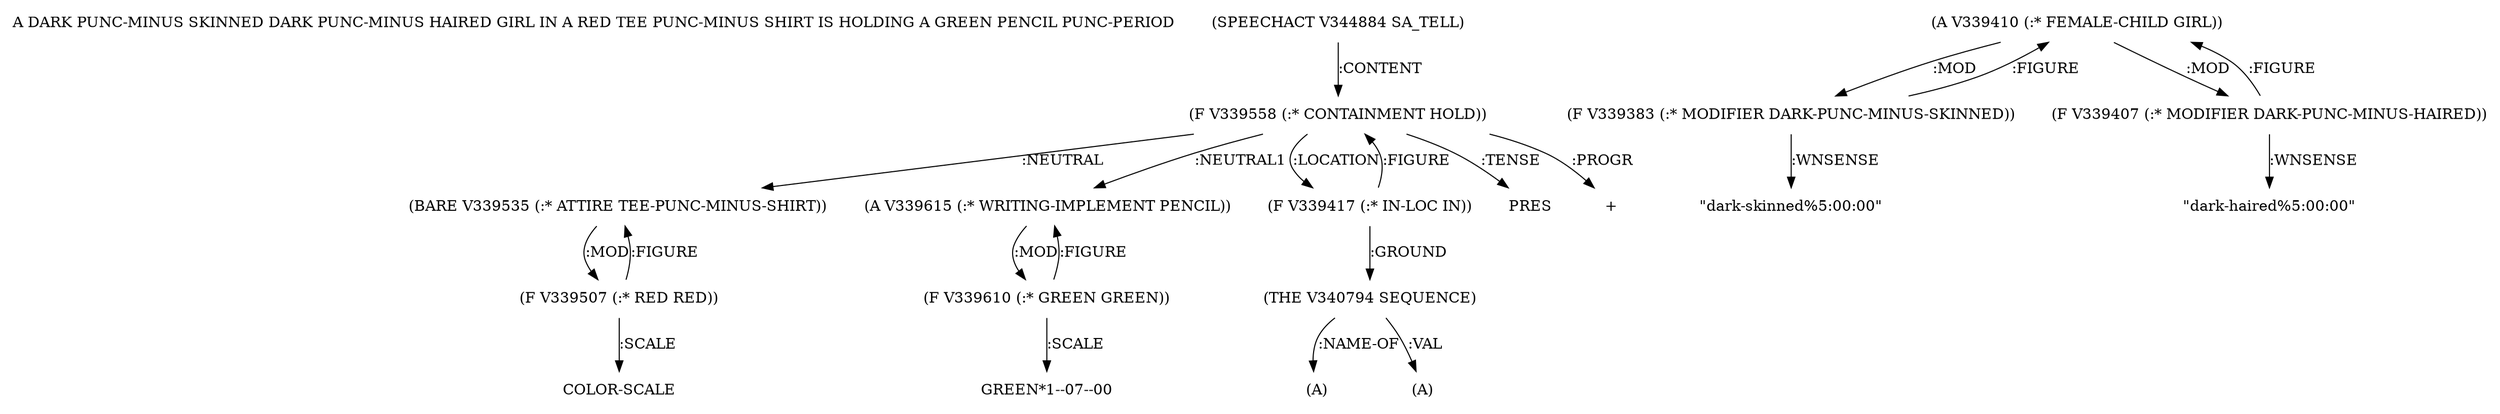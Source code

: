 digraph Terms {
  node [shape=none]
  "A DARK PUNC-MINUS SKINNED DARK PUNC-MINUS HAIRED GIRL IN A RED TEE PUNC-MINUS SHIRT IS HOLDING A GREEN PENCIL PUNC-PERIOD"
  "V344884" [label="(SPEECHACT V344884 SA_TELL)"]
  "V344884" -> "V339558" [label=":CONTENT"]
  "V339558" [label="(F V339558 (:* CONTAINMENT HOLD))"]
  "V339558" -> "V339535" [label=":NEUTRAL"]
  "V339558" -> "V339615" [label=":NEUTRAL1"]
  "V339558" -> "V339417" [label=":LOCATION"]
  "V339558" -> "NT350559" [label=":TENSE"]
  "NT350559" [label="PRES"]
  "V339558" -> "NT350560" [label=":PROGR"]
  "NT350560" [label="+"]
  "V339417" [label="(F V339417 (:* IN-LOC IN))"]
  "V339417" -> "V340794" [label=":GROUND"]
  "V339417" -> "V339558" [label=":FIGURE"]
  "V340794" [label="(THE V340794 SEQUENCE)"]
  "V340794" -> "NT350561" [label=":NAME-OF"]
  "NT350561" [label="(A)"]
  "V340794" -> "NT350562" [label=":VAL"]
  "NT350562" [label="(A)"]
  "V339535" [label="(BARE V339535 (:* ATTIRE TEE-PUNC-MINUS-SHIRT))"]
  "V339535" -> "V339507" [label=":MOD"]
  "V339507" [label="(F V339507 (:* RED RED))"]
  "V339507" -> "V339535" [label=":FIGURE"]
  "V339507" -> "NT350563" [label=":SCALE"]
  "NT350563" [label="COLOR-SCALE"]
  "V339615" [label="(A V339615 (:* WRITING-IMPLEMENT PENCIL))"]
  "V339615" -> "V339610" [label=":MOD"]
  "V339610" [label="(F V339610 (:* GREEN GREEN))"]
  "V339610" -> "V339615" [label=":FIGURE"]
  "V339610" -> "NT350564" [label=":SCALE"]
  "NT350564" [label="GREEN*1--07--00"]
  "V339410" [label="(A V339410 (:* FEMALE-CHILD GIRL))"]
  "V339410" -> "V339383" [label=":MOD"]
  "V339410" -> "V339407" [label=":MOD"]
  "V339383" [label="(F V339383 (:* MODIFIER DARK-PUNC-MINUS-SKINNED))"]
  "V339383" -> "V339410" [label=":FIGURE"]
  "V339383" -> "NT350565" [label=":WNSENSE"]
  "NT350565" [label="\"dark-skinned%5:00:00\""]
  "V339407" [label="(F V339407 (:* MODIFIER DARK-PUNC-MINUS-HAIRED))"]
  "V339407" -> "V339410" [label=":FIGURE"]
  "V339407" -> "NT350566" [label=":WNSENSE"]
  "NT350566" [label="\"dark-haired%5:00:00\""]
}
